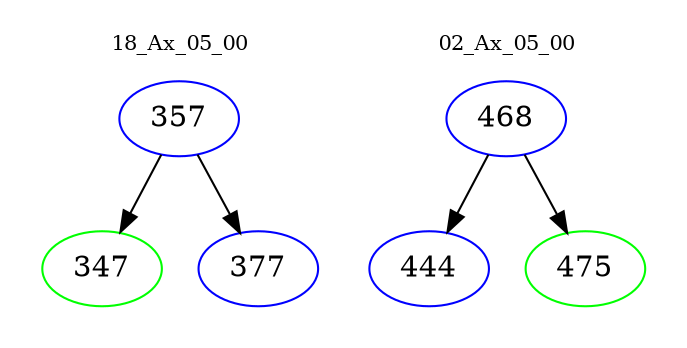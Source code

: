 digraph{
subgraph cluster_0 {
color = white
label = "18_Ax_05_00";
fontsize=10;
T0_357 [label="357", color="blue"]
T0_357 -> T0_347 [color="black"]
T0_347 [label="347", color="green"]
T0_357 -> T0_377 [color="black"]
T0_377 [label="377", color="blue"]
}
subgraph cluster_1 {
color = white
label = "02_Ax_05_00";
fontsize=10;
T1_468 [label="468", color="blue"]
T1_468 -> T1_444 [color="black"]
T1_444 [label="444", color="blue"]
T1_468 -> T1_475 [color="black"]
T1_475 [label="475", color="green"]
}
}
